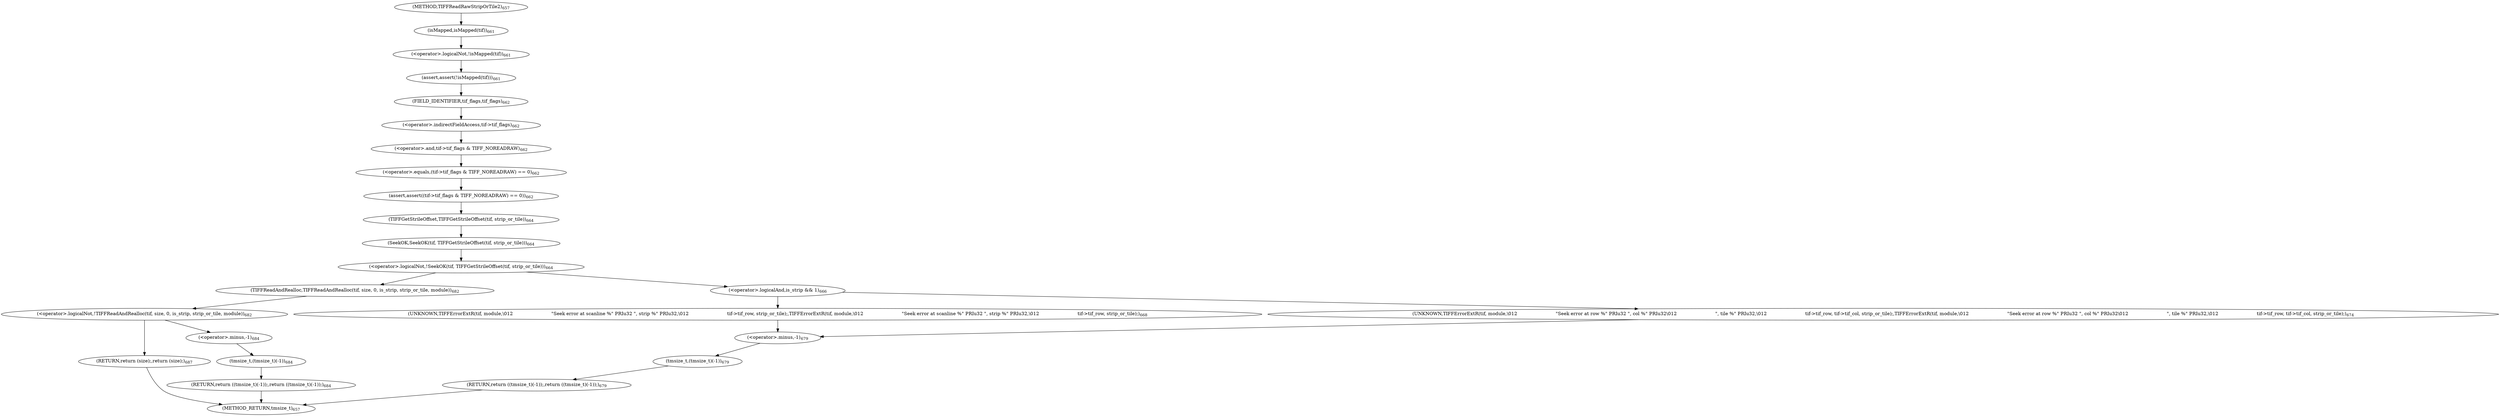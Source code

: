 digraph "TIFFReadRawStripOrTile2" {  
"75375" [label = <(assert,assert(!isMapped(tif)))<SUB>661</SUB>> ]
"75379" [label = <(assert,assert((tif-&gt;tif_flags &amp; TIFF_NOREADRAW) == 0))<SUB>662</SUB>> ]
"75422" [label = <(RETURN,return (size);,return (size);)<SUB>687</SUB>> ]
"75376" [label = <(&lt;operator&gt;.logicalNot,!isMapped(tif))<SUB>661</SUB>> ]
"75380" [label = <(&lt;operator&gt;.equals,(tif-&gt;tif_flags &amp; TIFF_NOREADRAW) == 0)<SUB>662</SUB>> ]
"75388" [label = <(&lt;operator&gt;.logicalNot,!SeekOK(tif, TIFFGetStrileOffset(tif, strip_or_tile)))<SUB>664</SUB>> ]
"75409" [label = <(&lt;operator&gt;.logicalNot,!TIFFReadAndRealloc(tif, size, 0, is_strip, strip_or_tile, module))<SUB>682</SUB>> ]
"75377" [label = <(isMapped,isMapped(tif))<SUB>661</SUB>> ]
"75381" [label = <(&lt;operator&gt;.and,tif-&gt;tif_flags &amp; TIFF_NOREADRAW)<SUB>662</SUB>> ]
"75389" [label = <(SeekOK,SeekOK(tif, TIFFGetStrileOffset(tif, strip_or_tile)))<SUB>664</SUB>> ]
"75404" [label = <(RETURN,return ((tmsize_t)(-1));,return ((tmsize_t)(-1));)<SUB>679</SUB>> ]
"75410" [label = <(TIFFReadAndRealloc,TIFFReadAndRealloc(tif, size, 0, is_strip, strip_or_tile, module))<SUB>682</SUB>> ]
"75418" [label = <(RETURN,return ((tmsize_t)(-1));,return ((tmsize_t)(-1));)<SUB>684</SUB>> ]
"75382" [label = <(&lt;operator&gt;.indirectFieldAccess,tif-&gt;tif_flags)<SUB>662</SUB>> ]
"75391" [label = <(TIFFGetStrileOffset,TIFFGetStrileOffset(tif, strip_or_tile))<SUB>664</SUB>> ]
"75396" [label = <(&lt;operator&gt;.logicalAnd,is_strip &amp;&amp; 1)<SUB>666</SUB>> ]
"75405" [label = <(tmsize_t,(tmsize_t)(-1))<SUB>679</SUB>> ]
"75419" [label = <(tmsize_t,(tmsize_t)(-1))<SUB>684</SUB>> ]
"75384" [label = <(FIELD_IDENTIFIER,tif_flags,tif_flags)<SUB>662</SUB>> ]
"75400" [label = <(UNKNOWN,TIFFErrorExtR(tif, module,\012                          &quot;Seek error at scanline %&quot; PRIu32 &quot;, strip %&quot; PRIu32,\012                          tif-&gt;tif_row, strip_or_tile);,TIFFErrorExtR(tif, module,\012                          &quot;Seek error at scanline %&quot; PRIu32 &quot;, strip %&quot; PRIu32,\012                          tif-&gt;tif_row, strip_or_tile);)<SUB>668</SUB>> ]
"75406" [label = <(&lt;operator&gt;.minus,-1)<SUB>679</SUB>> ]
"75420" [label = <(&lt;operator&gt;.minus,-1)<SUB>684</SUB>> ]
"75403" [label = <(UNKNOWN,TIFFErrorExtR(tif, module,\012                          &quot;Seek error at row %&quot; PRIu32 &quot;, col %&quot; PRIu32\012                          &quot;, tile %&quot; PRIu32,\012                          tif-&gt;tif_row, tif-&gt;tif_col, strip_or_tile);,TIFFErrorExtR(tif, module,\012                          &quot;Seek error at row %&quot; PRIu32 &quot;, col %&quot; PRIu32\012                          &quot;, tile %&quot; PRIu32,\012                          tif-&gt;tif_row, tif-&gt;tif_col, strip_or_tile);)<SUB>674</SUB>> ]
"75368" [label = <(METHOD,TIFFReadRawStripOrTile2)<SUB>657</SUB>> ]
"75424" [label = <(METHOD_RETURN,tmsize_t)<SUB>657</SUB>> ]
  "75375" -> "75384" 
  "75379" -> "75391" 
  "75422" -> "75424" 
  "75376" -> "75375" 
  "75380" -> "75379" 
  "75388" -> "75396" 
  "75388" -> "75410" 
  "75409" -> "75420" 
  "75409" -> "75422" 
  "75377" -> "75376" 
  "75381" -> "75380" 
  "75389" -> "75388" 
  "75404" -> "75424" 
  "75410" -> "75409" 
  "75418" -> "75424" 
  "75382" -> "75381" 
  "75391" -> "75389" 
  "75396" -> "75400" 
  "75396" -> "75403" 
  "75405" -> "75404" 
  "75419" -> "75418" 
  "75384" -> "75382" 
  "75400" -> "75406" 
  "75406" -> "75405" 
  "75420" -> "75419" 
  "75403" -> "75406" 
  "75368" -> "75377" 
}
